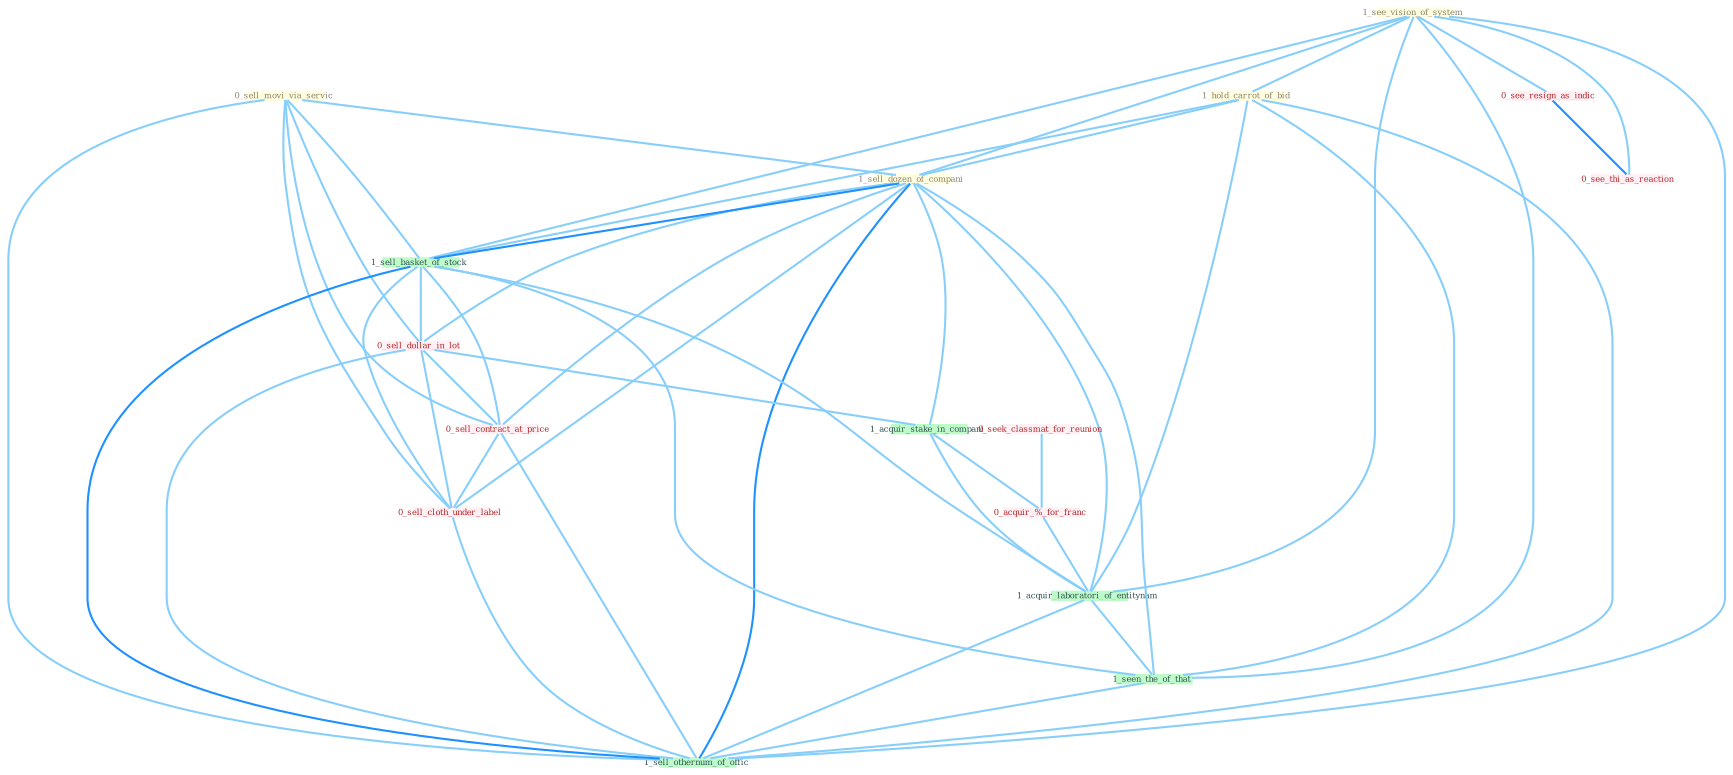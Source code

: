 Graph G{ 
    node
    [shape=polygon,style=filled,width=.5,height=.06,color="#BDFCC9",fixedsize=true,fontsize=4,
    fontcolor="#2f4f4f"];
    {node
    [color="#ffffe0", fontcolor="#8b7d6b"] "0_sell_movi_via_servic " "1_see_vision_of_system " "1_hold_carrot_of_bid " "1_sell_dozen_of_compani "}
{node [color="#fff0f5", fontcolor="#b22222"] "0_seek_classmat_for_reunion " "0_sell_dollar_in_lot " "0_see_resign_as_indic " "0_acquir_%_for_franc " "0_sell_contract_at_price " "0_sell_cloth_under_label " "0_see_thi_as_reaction "}
edge [color="#B0E2FF"];

	"0_sell_movi_via_servic " -- "1_sell_dozen_of_compani " [w="1", color="#87cefa" ];
	"0_sell_movi_via_servic " -- "1_sell_basket_of_stock " [w="1", color="#87cefa" ];
	"0_sell_movi_via_servic " -- "0_sell_dollar_in_lot " [w="1", color="#87cefa" ];
	"0_sell_movi_via_servic " -- "0_sell_contract_at_price " [w="1", color="#87cefa" ];
	"0_sell_movi_via_servic " -- "0_sell_cloth_under_label " [w="1", color="#87cefa" ];
	"0_sell_movi_via_servic " -- "1_sell_othernum_of_offic " [w="1", color="#87cefa" ];
	"1_see_vision_of_system " -- "1_hold_carrot_of_bid " [w="1", color="#87cefa" ];
	"1_see_vision_of_system " -- "1_sell_dozen_of_compani " [w="1", color="#87cefa" ];
	"1_see_vision_of_system " -- "1_sell_basket_of_stock " [w="1", color="#87cefa" ];
	"1_see_vision_of_system " -- "0_see_resign_as_indic " [w="1", color="#87cefa" ];
	"1_see_vision_of_system " -- "1_acquir_laboratori_of_entitynam " [w="1", color="#87cefa" ];
	"1_see_vision_of_system " -- "1_seen_the_of_that " [w="1", color="#87cefa" ];
	"1_see_vision_of_system " -- "1_sell_othernum_of_offic " [w="1", color="#87cefa" ];
	"1_see_vision_of_system " -- "0_see_thi_as_reaction " [w="1", color="#87cefa" ];
	"1_hold_carrot_of_bid " -- "1_sell_dozen_of_compani " [w="1", color="#87cefa" ];
	"1_hold_carrot_of_bid " -- "1_sell_basket_of_stock " [w="1", color="#87cefa" ];
	"1_hold_carrot_of_bid " -- "1_acquir_laboratori_of_entitynam " [w="1", color="#87cefa" ];
	"1_hold_carrot_of_bid " -- "1_seen_the_of_that " [w="1", color="#87cefa" ];
	"1_hold_carrot_of_bid " -- "1_sell_othernum_of_offic " [w="1", color="#87cefa" ];
	"1_sell_dozen_of_compani " -- "1_sell_basket_of_stock " [w="2", color="#1e90ff" , len=0.8];
	"1_sell_dozen_of_compani " -- "0_sell_dollar_in_lot " [w="1", color="#87cefa" ];
	"1_sell_dozen_of_compani " -- "1_acquir_stake_in_compani " [w="1", color="#87cefa" ];
	"1_sell_dozen_of_compani " -- "0_sell_contract_at_price " [w="1", color="#87cefa" ];
	"1_sell_dozen_of_compani " -- "1_acquir_laboratori_of_entitynam " [w="1", color="#87cefa" ];
	"1_sell_dozen_of_compani " -- "0_sell_cloth_under_label " [w="1", color="#87cefa" ];
	"1_sell_dozen_of_compani " -- "1_seen_the_of_that " [w="1", color="#87cefa" ];
	"1_sell_dozen_of_compani " -- "1_sell_othernum_of_offic " [w="2", color="#1e90ff" , len=0.8];
	"0_seek_classmat_for_reunion " -- "0_acquir_%_for_franc " [w="1", color="#87cefa" ];
	"1_sell_basket_of_stock " -- "0_sell_dollar_in_lot " [w="1", color="#87cefa" ];
	"1_sell_basket_of_stock " -- "0_sell_contract_at_price " [w="1", color="#87cefa" ];
	"1_sell_basket_of_stock " -- "1_acquir_laboratori_of_entitynam " [w="1", color="#87cefa" ];
	"1_sell_basket_of_stock " -- "0_sell_cloth_under_label " [w="1", color="#87cefa" ];
	"1_sell_basket_of_stock " -- "1_seen_the_of_that " [w="1", color="#87cefa" ];
	"1_sell_basket_of_stock " -- "1_sell_othernum_of_offic " [w="2", color="#1e90ff" , len=0.8];
	"0_sell_dollar_in_lot " -- "1_acquir_stake_in_compani " [w="1", color="#87cefa" ];
	"0_sell_dollar_in_lot " -- "0_sell_contract_at_price " [w="1", color="#87cefa" ];
	"0_sell_dollar_in_lot " -- "0_sell_cloth_under_label " [w="1", color="#87cefa" ];
	"0_sell_dollar_in_lot " -- "1_sell_othernum_of_offic " [w="1", color="#87cefa" ];
	"0_see_resign_as_indic " -- "0_see_thi_as_reaction " [w="2", color="#1e90ff" , len=0.8];
	"1_acquir_stake_in_compani " -- "0_acquir_%_for_franc " [w="1", color="#87cefa" ];
	"1_acquir_stake_in_compani " -- "1_acquir_laboratori_of_entitynam " [w="1", color="#87cefa" ];
	"0_acquir_%_for_franc " -- "1_acquir_laboratori_of_entitynam " [w="1", color="#87cefa" ];
	"0_sell_contract_at_price " -- "0_sell_cloth_under_label " [w="1", color="#87cefa" ];
	"0_sell_contract_at_price " -- "1_sell_othernum_of_offic " [w="1", color="#87cefa" ];
	"1_acquir_laboratori_of_entitynam " -- "1_seen_the_of_that " [w="1", color="#87cefa" ];
	"1_acquir_laboratori_of_entitynam " -- "1_sell_othernum_of_offic " [w="1", color="#87cefa" ];
	"0_sell_cloth_under_label " -- "1_sell_othernum_of_offic " [w="1", color="#87cefa" ];
	"1_seen_the_of_that " -- "1_sell_othernum_of_offic " [w="1", color="#87cefa" ];
}